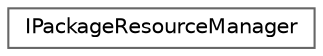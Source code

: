 digraph "Graphical Class Hierarchy"
{
 // INTERACTIVE_SVG=YES
 // LATEX_PDF_SIZE
  bgcolor="transparent";
  edge [fontname=Helvetica,fontsize=10,labelfontname=Helvetica,labelfontsize=10];
  node [fontname=Helvetica,fontsize=10,shape=box,height=0.2,width=0.4];
  rankdir="LR";
  Node0 [id="Node000000",label="IPackageResourceManager",height=0.2,width=0.4,color="grey40", fillcolor="white", style="filled",URL="$d9/d3d/classIPackageResourceManager.html",tooltip="Provides directory queries and Archive payloads for PackagePaths and their PackageSegments from a rep..."];
}

